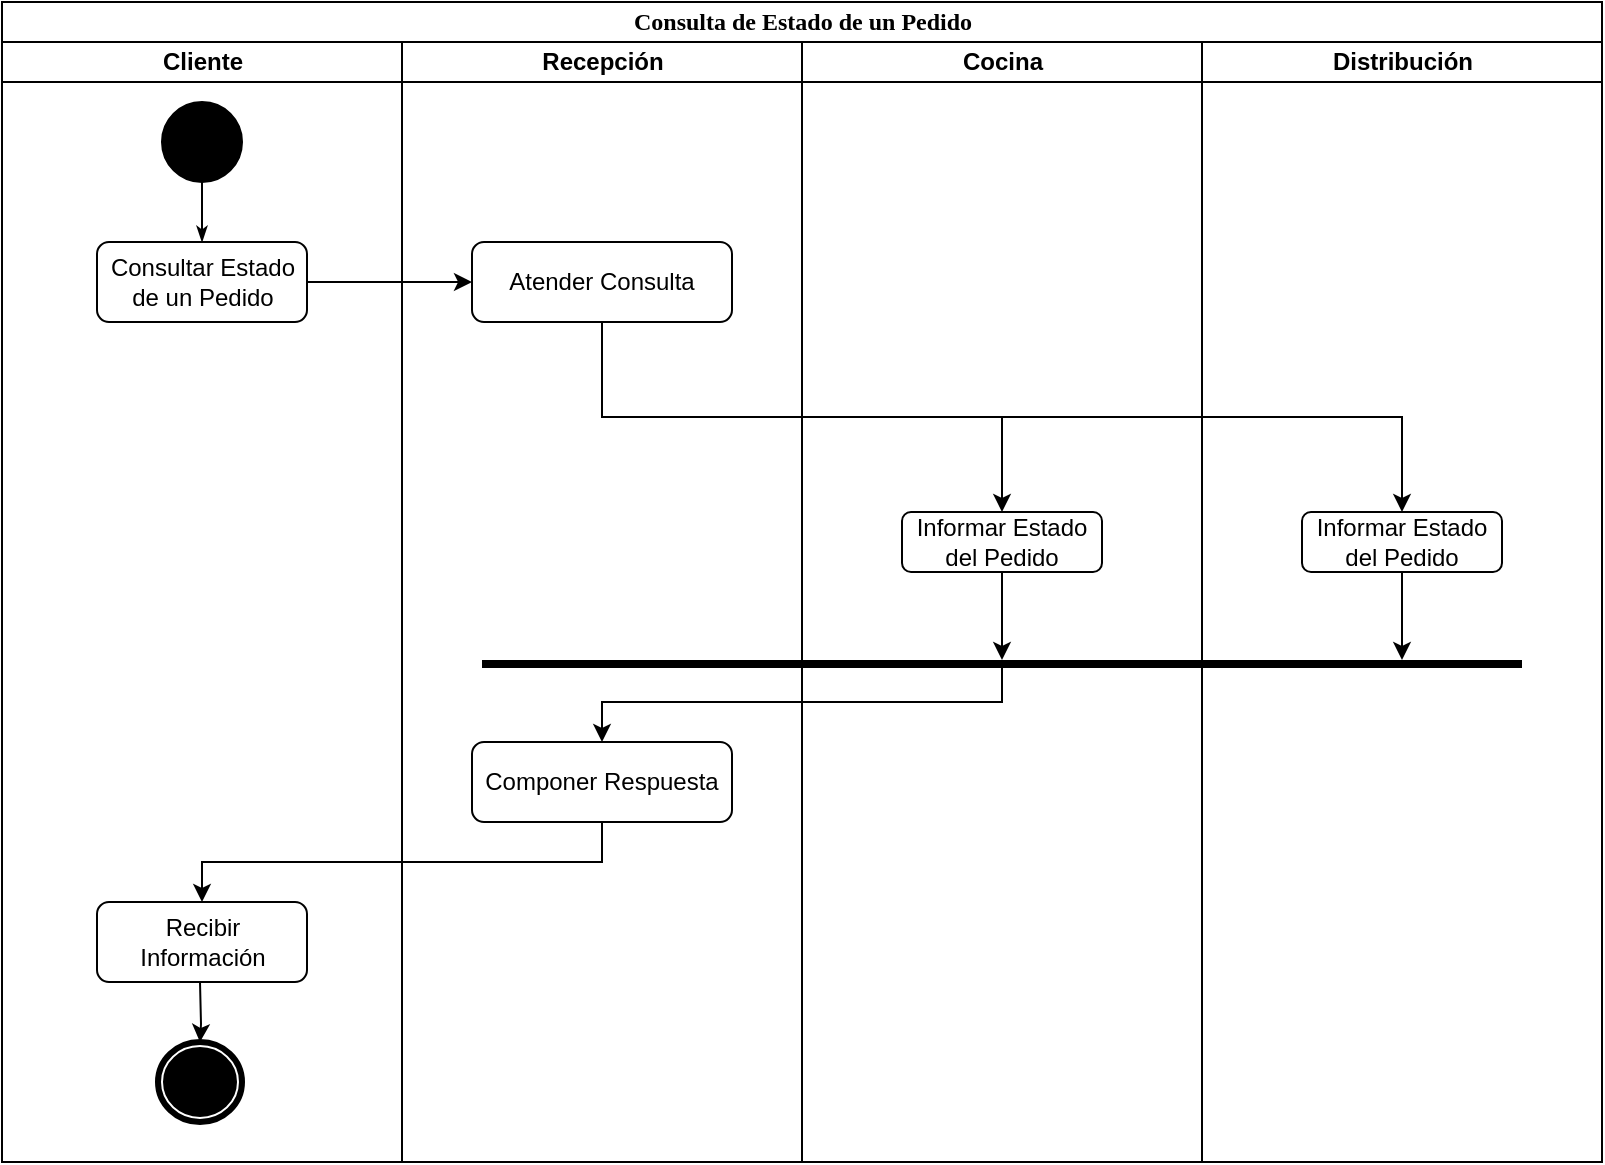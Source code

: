 <mxfile version="13.8.3" type="device"><diagram name="Page-1" id="0783ab3e-0a74-02c8-0abd-f7b4e66b4bec"><mxGraphModel dx="984" dy="862" grid="1" gridSize="10" guides="1" tooltips="1" connect="1" arrows="1" fold="1" page="1" pageScale="1" pageWidth="850" pageHeight="1100" background="#ffffff" math="0" shadow="0"><root><mxCell id="0"/><mxCell id="1" parent="0"/><mxCell id="1c1d494c118603dd-1" value="Consulta de Estado de un Pedido" style="swimlane;html=1;childLayout=stackLayout;startSize=20;rounded=0;shadow=0;comic=0;labelBackgroundColor=none;strokeWidth=1;fontFamily=Verdana;fontSize=12;align=center;" parent="1" vertex="1"><mxGeometry x="880" y="40" width="800" height="580" as="geometry"/></mxCell><mxCell id="1c1d494c118603dd-2" value="Cliente" style="swimlane;html=1;startSize=20;" parent="1c1d494c118603dd-1" vertex="1"><mxGeometry y="20" width="200" height="560" as="geometry"/></mxCell><mxCell id="8DgMQ97a4LR2qPaZO0sC-1" value="Consultar Estado de un Pedido" style="rounded=1;whiteSpace=wrap;html=1;" parent="1c1d494c118603dd-2" vertex="1"><mxGeometry x="47.5" y="100" width="105" height="40" as="geometry"/></mxCell><mxCell id="60571a20871a0731-4" value="" style="ellipse;whiteSpace=wrap;html=1;rounded=0;shadow=0;comic=0;labelBackgroundColor=none;strokeWidth=1;fillColor=#000000;fontFamily=Verdana;fontSize=12;align=center;" parent="1c1d494c118603dd-2" vertex="1"><mxGeometry x="80" y="30" width="40" height="40" as="geometry"/></mxCell><mxCell id="1c1d494c118603dd-27" style="edgeStyle=orthogonalEdgeStyle;rounded=0;html=1;labelBackgroundColor=none;startArrow=none;startFill=0;startSize=5;endArrow=classicThin;endFill=1;endSize=5;jettySize=auto;orthogonalLoop=1;strokeWidth=1;fontFamily=Verdana;fontSize=12" parent="1c1d494c118603dd-2" source="60571a20871a0731-4" edge="1"><mxGeometry relative="1" as="geometry"><mxPoint x="100" y="100" as="targetPoint"/></mxGeometry></mxCell><mxCell id="8DgMQ97a4LR2qPaZO0sC-11" style="edgeStyle=orthogonalEdgeStyle;rounded=0;orthogonalLoop=1;jettySize=auto;html=1;" parent="1c1d494c118603dd-2" target="8DgMQ97a4LR2qPaZO0sC-10" edge="1"><mxGeometry relative="1" as="geometry"><mxPoint x="99" y="470" as="sourcePoint"/></mxGeometry></mxCell><mxCell id="8DgMQ97a4LR2qPaZO0sC-10" value="" style="ellipse;html=1;shape=endState;fillColor=#000000;strokeWidth=3;" parent="1c1d494c118603dd-2" vertex="1"><mxGeometry x="78" y="500" width="42" height="40" as="geometry"/></mxCell><mxCell id="nZNbD4Heho0-w4gB5Fu4-7" value="Recibir Información" style="rounded=1;whiteSpace=wrap;html=1;" vertex="1" parent="1c1d494c118603dd-2"><mxGeometry x="47.5" y="430" width="105" height="40" as="geometry"/></mxCell><mxCell id="1c1d494c118603dd-3" value="Recepción" style="swimlane;html=1;startSize=20;" parent="1c1d494c118603dd-1" vertex="1"><mxGeometry x="200" y="20" width="200" height="560" as="geometry"/></mxCell><mxCell id="8DgMQ97a4LR2qPaZO0sC-2" value="Atender Consulta" style="whiteSpace=wrap;html=1;rounded=1;" parent="1c1d494c118603dd-3" vertex="1"><mxGeometry x="35" y="100" width="130" height="40" as="geometry"/></mxCell><mxCell id="nZNbD4Heho0-w4gB5Fu4-5" value="Componer Respuesta" style="whiteSpace=wrap;html=1;rounded=1;" vertex="1" parent="1c1d494c118603dd-3"><mxGeometry x="35" y="350" width="130" height="40" as="geometry"/></mxCell><mxCell id="nZNbD4Heho0-w4gB5Fu4-8" style="edgeStyle=orthogonalEdgeStyle;rounded=0;orthogonalLoop=1;jettySize=auto;html=1;exitX=0.5;exitY=1;exitDx=0;exitDy=0;entryX=0.5;entryY=0;entryDx=0;entryDy=0;startArrow=none;startFill=0;endArrow=classic;endFill=1;" edge="1" parent="1c1d494c118603dd-1" source="nZNbD4Heho0-w4gB5Fu4-5" target="nZNbD4Heho0-w4gB5Fu4-7"><mxGeometry relative="1" as="geometry"/></mxCell><mxCell id="1c1d494c118603dd-4" value="Cocina" style="swimlane;html=1;startSize=20;" parent="1c1d494c118603dd-1" vertex="1"><mxGeometry x="400" y="20" width="200" height="560" as="geometry"/></mxCell><mxCell id="1c1d494c118603dd-43" style="edgeStyle=none;rounded=0;html=1;labelBackgroundColor=none;startArrow=none;startFill=0;startSize=5;endArrow=classicThin;endFill=1;endSize=5;jettySize=auto;orthogonalLoop=1;strokeWidth=1;fontFamily=Verdana;fontSize=12" parent="1c1d494c118603dd-4" edge="1"><mxGeometry relative="1" as="geometry"><mxPoint x="30" y="640" as="sourcePoint"/></mxGeometry></mxCell><mxCell id="1c1d494c118603dd-44" style="edgeStyle=none;rounded=0;html=1;labelBackgroundColor=none;startArrow=none;startFill=0;startSize=5;endArrow=classicThin;endFill=1;endSize=5;jettySize=auto;orthogonalLoop=1;strokeWidth=1;fontFamily=Verdana;fontSize=12" parent="1c1d494c118603dd-4" edge="1"><mxGeometry relative="1" as="geometry"><mxPoint x="120" y="700" as="sourcePoint"/></mxGeometry></mxCell><mxCell id="1c1d494c118603dd-45" style="edgeStyle=none;rounded=0;html=1;labelBackgroundColor=none;startArrow=none;startFill=0;startSize=5;endArrow=classicThin;endFill=1;endSize=5;jettySize=auto;orthogonalLoop=1;strokeWidth=1;fontFamily=Verdana;fontSize=12" parent="1c1d494c118603dd-4" edge="1"><mxGeometry relative="1" as="geometry"><mxPoint x="120" y="880" as="targetPoint"/></mxGeometry></mxCell><mxCell id="1c1d494c118603dd-56" style="edgeStyle=none;rounded=0;html=1;dashed=1;labelBackgroundColor=none;startArrow=none;startFill=0;startSize=5;endArrow=oval;endFill=0;endSize=5;jettySize=auto;orthogonalLoop=1;strokeWidth=1;fontFamily=Verdana;fontSize=12" parent="1c1d494c118603dd-4" edge="1"><mxGeometry relative="1" as="geometry"><mxPoint x="156.964" y="640" as="sourcePoint"/></mxGeometry></mxCell><mxCell id="1c1d494c118603dd-57" style="edgeStyle=none;rounded=0;html=1;dashed=1;labelBackgroundColor=none;startArrow=none;startFill=0;startSize=5;endArrow=oval;endFill=0;endSize=5;jettySize=auto;orthogonalLoop=1;strokeWidth=1;fontFamily=Verdana;fontSize=12" parent="1c1d494c118603dd-4" edge="1"><mxGeometry relative="1" as="geometry"><mxPoint x="35" y="623.028" as="targetPoint"/></mxGeometry></mxCell><mxCell id="1c1d494c118603dd-58" style="edgeStyle=none;rounded=0;html=1;dashed=1;labelBackgroundColor=none;startArrow=none;startFill=0;startSize=5;endArrow=oval;endFill=0;endSize=5;jettySize=auto;orthogonalLoop=1;strokeWidth=1;fontFamily=Verdana;fontSize=12" parent="1c1d494c118603dd-4" edge="1"><mxGeometry relative="1" as="geometry"><mxPoint x="169.6" y="785" as="sourcePoint"/></mxGeometry></mxCell><mxCell id="8DgMQ97a4LR2qPaZO0sC-26" value="Informar Estado del Pedido" style="rounded=1;whiteSpace=wrap;html=1;" parent="1c1d494c118603dd-4" vertex="1"><mxGeometry x="50" y="235" width="100" height="30" as="geometry"/></mxCell><mxCell id="8DgMQ97a4LR2qPaZO0sC-3" value="" style="edgeStyle=orthogonalEdgeStyle;rounded=0;orthogonalLoop=1;jettySize=auto;html=1;" parent="1c1d494c118603dd-1" source="8DgMQ97a4LR2qPaZO0sC-1" target="8DgMQ97a4LR2qPaZO0sC-2" edge="1"><mxGeometry relative="1" as="geometry"/></mxCell><mxCell id="nZNbD4Heho0-w4gB5Fu4-3" style="edgeStyle=orthogonalEdgeStyle;rounded=0;orthogonalLoop=1;jettySize=auto;html=1;exitX=0.5;exitY=1;exitDx=0;exitDy=0;entryX=0.5;entryY=0;entryDx=0;entryDy=0;" edge="1" parent="1c1d494c118603dd-1" source="8DgMQ97a4LR2qPaZO0sC-2" target="8DgMQ97a4LR2qPaZO0sC-26"><mxGeometry relative="1" as="geometry"/></mxCell><mxCell id="nZNbD4Heho0-w4gB5Fu4-2" style="edgeStyle=orthogonalEdgeStyle;rounded=0;orthogonalLoop=1;jettySize=auto;html=1;exitX=0.5;exitY=1;exitDx=0;exitDy=0;entryX=0.5;entryY=0;entryDx=0;entryDy=0;" edge="1" parent="1c1d494c118603dd-1" source="8DgMQ97a4LR2qPaZO0sC-2" target="8DgMQ97a4LR2qPaZO0sC-29"><mxGeometry relative="1" as="geometry"/></mxCell><mxCell id="8DgMQ97a4LR2qPaZO0sC-12" value="Distribución" style="swimlane;html=1;startSize=20;" parent="1c1d494c118603dd-1" vertex="1"><mxGeometry x="600" y="20" width="200" height="560" as="geometry"/></mxCell><mxCell id="8DgMQ97a4LR2qPaZO0sC-13" style="edgeStyle=none;rounded=0;html=1;labelBackgroundColor=none;startArrow=none;startFill=0;startSize=5;endArrow=classicThin;endFill=1;endSize=5;jettySize=auto;orthogonalLoop=1;strokeWidth=1;fontFamily=Verdana;fontSize=12" parent="8DgMQ97a4LR2qPaZO0sC-12" edge="1"><mxGeometry relative="1" as="geometry"><mxPoint x="30" y="640" as="sourcePoint"/></mxGeometry></mxCell><mxCell id="8DgMQ97a4LR2qPaZO0sC-14" style="edgeStyle=none;rounded=0;html=1;labelBackgroundColor=none;startArrow=none;startFill=0;startSize=5;endArrow=classicThin;endFill=1;endSize=5;jettySize=auto;orthogonalLoop=1;strokeWidth=1;fontFamily=Verdana;fontSize=12" parent="8DgMQ97a4LR2qPaZO0sC-12" edge="1"><mxGeometry relative="1" as="geometry"><mxPoint x="120" y="700" as="sourcePoint"/></mxGeometry></mxCell><mxCell id="8DgMQ97a4LR2qPaZO0sC-15" style="edgeStyle=none;rounded=0;html=1;labelBackgroundColor=none;startArrow=none;startFill=0;startSize=5;endArrow=classicThin;endFill=1;endSize=5;jettySize=auto;orthogonalLoop=1;strokeWidth=1;fontFamily=Verdana;fontSize=12" parent="8DgMQ97a4LR2qPaZO0sC-12" edge="1"><mxGeometry relative="1" as="geometry"><mxPoint x="120" y="880" as="targetPoint"/></mxGeometry></mxCell><mxCell id="8DgMQ97a4LR2qPaZO0sC-16" style="edgeStyle=none;rounded=0;html=1;dashed=1;labelBackgroundColor=none;startArrow=none;startFill=0;startSize=5;endArrow=oval;endFill=0;endSize=5;jettySize=auto;orthogonalLoop=1;strokeWidth=1;fontFamily=Verdana;fontSize=12" parent="8DgMQ97a4LR2qPaZO0sC-12" edge="1"><mxGeometry relative="1" as="geometry"><mxPoint x="156.964" y="640" as="sourcePoint"/></mxGeometry></mxCell><mxCell id="8DgMQ97a4LR2qPaZO0sC-17" style="edgeStyle=none;rounded=0;html=1;dashed=1;labelBackgroundColor=none;startArrow=none;startFill=0;startSize=5;endArrow=oval;endFill=0;endSize=5;jettySize=auto;orthogonalLoop=1;strokeWidth=1;fontFamily=Verdana;fontSize=12" parent="8DgMQ97a4LR2qPaZO0sC-12" edge="1"><mxGeometry relative="1" as="geometry"><mxPoint x="35" y="623.028" as="targetPoint"/></mxGeometry></mxCell><mxCell id="8DgMQ97a4LR2qPaZO0sC-18" style="edgeStyle=none;rounded=0;html=1;dashed=1;labelBackgroundColor=none;startArrow=none;startFill=0;startSize=5;endArrow=oval;endFill=0;endSize=5;jettySize=auto;orthogonalLoop=1;strokeWidth=1;fontFamily=Verdana;fontSize=12" parent="8DgMQ97a4LR2qPaZO0sC-12" edge="1"><mxGeometry relative="1" as="geometry"><mxPoint x="169.6" y="785" as="sourcePoint"/></mxGeometry></mxCell><mxCell id="8DgMQ97a4LR2qPaZO0sC-38" style="edgeStyle=orthogonalEdgeStyle;rounded=0;orthogonalLoop=1;jettySize=auto;html=1;" parent="8DgMQ97a4LR2qPaZO0sC-12" source="8DgMQ97a4LR2qPaZO0sC-29" edge="1"><mxGeometry relative="1" as="geometry"><mxPoint x="100" y="309" as="targetPoint"/></mxGeometry></mxCell><mxCell id="8DgMQ97a4LR2qPaZO0sC-29" value="Informar Estado del Pedido" style="rounded=1;whiteSpace=wrap;html=1;" parent="8DgMQ97a4LR2qPaZO0sC-12" vertex="1"><mxGeometry x="50" y="235" width="100" height="30" as="geometry"/></mxCell><mxCell id="nZNbD4Heho0-w4gB5Fu4-1" value="" style="line;strokeWidth=4;html=1;perimeter=backbonePerimeter;points=[];outlineConnect=0;" vertex="1" parent="8DgMQ97a4LR2qPaZO0sC-12"><mxGeometry x="-360" y="306" width="520" height="10" as="geometry"/></mxCell><mxCell id="8DgMQ97a4LR2qPaZO0sC-36" style="edgeStyle=orthogonalEdgeStyle;rounded=0;orthogonalLoop=1;jettySize=auto;html=1;" parent="1c1d494c118603dd-1" source="8DgMQ97a4LR2qPaZO0sC-26" target="nZNbD4Heho0-w4gB5Fu4-1" edge="1"><mxGeometry relative="1" as="geometry"><mxPoint x="525" y="330" as="targetPoint"/></mxGeometry></mxCell><mxCell id="nZNbD4Heho0-w4gB5Fu4-6" style="edgeStyle=orthogonalEdgeStyle;rounded=0;orthogonalLoop=1;jettySize=auto;html=1;endArrow=none;endFill=0;startArrow=classic;startFill=1;" edge="1" parent="1c1d494c118603dd-1" source="nZNbD4Heho0-w4gB5Fu4-5" target="nZNbD4Heho0-w4gB5Fu4-1"><mxGeometry relative="1" as="geometry"><mxPoint x="350" y="333" as="targetPoint"/><Array as="points"><mxPoint x="300" y="350"/><mxPoint x="500" y="350"/></Array></mxGeometry></mxCell></root></mxGraphModel></diagram></mxfile>